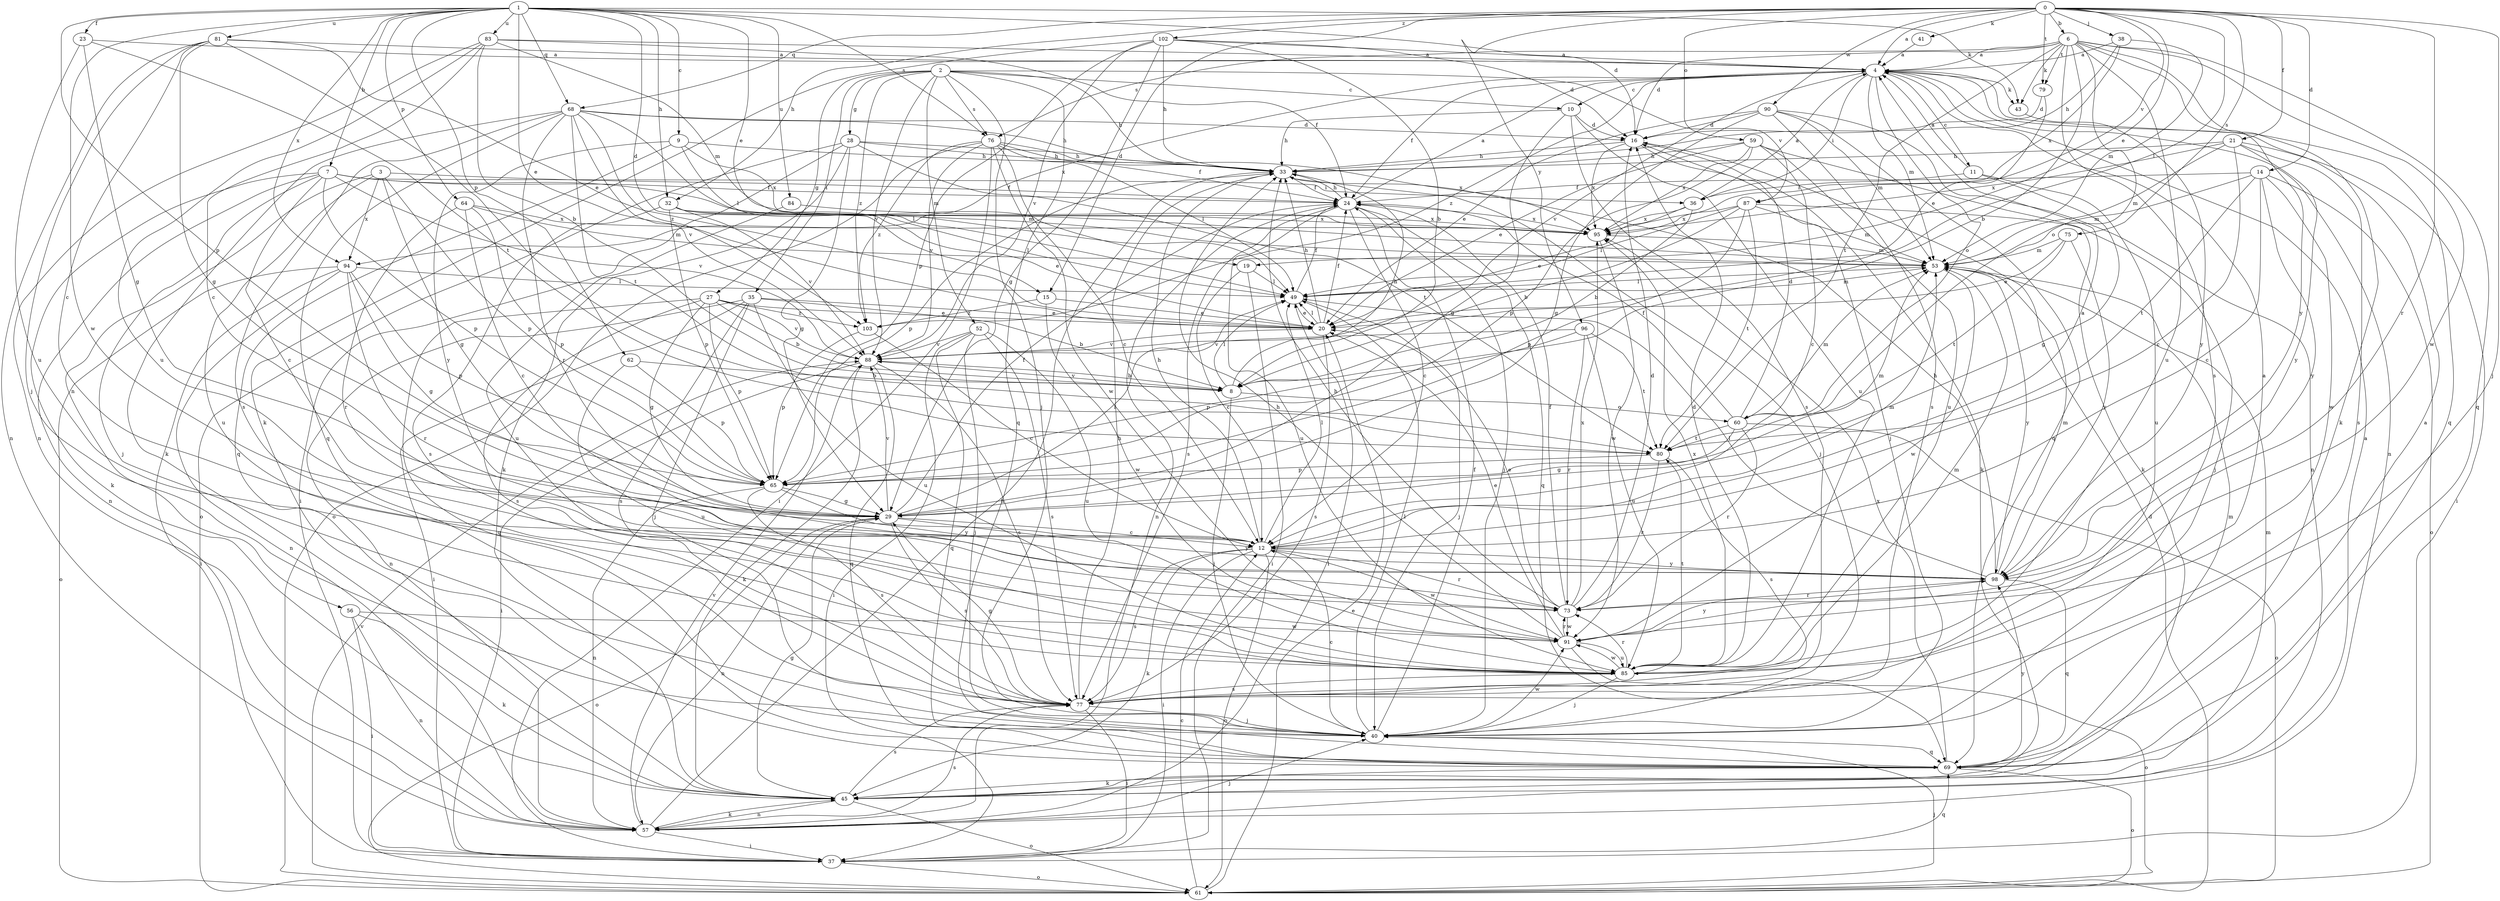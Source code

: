 strict digraph  {
0;
1;
2;
3;
4;
6;
7;
8;
9;
10;
11;
12;
14;
15;
16;
19;
20;
21;
23;
24;
27;
28;
29;
32;
33;
35;
36;
37;
38;
40;
41;
43;
45;
49;
52;
53;
56;
57;
59;
60;
61;
62;
64;
65;
68;
69;
73;
75;
76;
77;
79;
80;
81;
83;
84;
85;
87;
88;
90;
91;
94;
95;
96;
98;
102;
103;
0 -> 4  [label=a];
0 -> 6  [label=b];
0 -> 14  [label=d];
0 -> 15  [label=d];
0 -> 19  [label=e];
0 -> 21  [label=f];
0 -> 32  [label=h];
0 -> 38  [label=j];
0 -> 40  [label=j];
0 -> 41  [label=k];
0 -> 49  [label=l];
0 -> 59  [label=o];
0 -> 68  [label=q];
0 -> 73  [label=r];
0 -> 75  [label=s];
0 -> 79  [label=t];
0 -> 87  [label=v];
0 -> 90  [label=w];
0 -> 96  [label=y];
0 -> 102  [label=z];
1 -> 7  [label=b];
1 -> 9  [label=c];
1 -> 15  [label=d];
1 -> 16  [label=d];
1 -> 19  [label=e];
1 -> 20  [label=e];
1 -> 23  [label=f];
1 -> 32  [label=h];
1 -> 43  [label=k];
1 -> 62  [label=p];
1 -> 64  [label=p];
1 -> 65  [label=p];
1 -> 68  [label=q];
1 -> 76  [label=s];
1 -> 81  [label=u];
1 -> 83  [label=u];
1 -> 84  [label=u];
1 -> 91  [label=w];
1 -> 94  [label=x];
2 -> 10  [label=c];
2 -> 27  [label=g];
2 -> 28  [label=g];
2 -> 33  [label=h];
2 -> 35  [label=i];
2 -> 40  [label=j];
2 -> 52  [label=m];
2 -> 69  [label=q];
2 -> 76  [label=s];
2 -> 87  [label=v];
2 -> 88  [label=v];
2 -> 103  [label=z];
3 -> 24  [label=f];
3 -> 29  [label=g];
3 -> 56  [label=n];
3 -> 65  [label=p];
3 -> 85  [label=u];
3 -> 94  [label=x];
4 -> 10  [label=c];
4 -> 11  [label=c];
4 -> 24  [label=f];
4 -> 36  [label=i];
4 -> 43  [label=k];
4 -> 53  [label=m];
4 -> 57  [label=n];
4 -> 60  [label=o];
4 -> 69  [label=q];
4 -> 88  [label=v];
4 -> 94  [label=x];
4 -> 103  [label=z];
6 -> 4  [label=a];
6 -> 8  [label=b];
6 -> 16  [label=d];
6 -> 43  [label=k];
6 -> 45  [label=k];
6 -> 60  [label=o];
6 -> 69  [label=q];
6 -> 76  [label=s];
6 -> 77  [label=s];
6 -> 79  [label=t];
6 -> 80  [label=t];
6 -> 85  [label=u];
6 -> 91  [label=w];
6 -> 98  [label=y];
7 -> 12  [label=c];
7 -> 24  [label=f];
7 -> 36  [label=i];
7 -> 40  [label=j];
7 -> 45  [label=k];
7 -> 53  [label=m];
7 -> 57  [label=n];
7 -> 65  [label=p];
7 -> 88  [label=v];
8 -> 33  [label=h];
8 -> 40  [label=j];
8 -> 49  [label=l];
8 -> 60  [label=o];
8 -> 88  [label=v];
9 -> 33  [label=h];
9 -> 49  [label=l];
9 -> 69  [label=q];
9 -> 95  [label=x];
9 -> 98  [label=y];
10 -> 16  [label=d];
10 -> 29  [label=g];
10 -> 33  [label=h];
10 -> 77  [label=s];
10 -> 85  [label=u];
11 -> 4  [label=a];
11 -> 29  [label=g];
11 -> 36  [label=i];
11 -> 85  [label=u];
12 -> 4  [label=a];
12 -> 33  [label=h];
12 -> 37  [label=i];
12 -> 45  [label=k];
12 -> 49  [label=l];
12 -> 53  [label=m];
12 -> 61  [label=o];
12 -> 73  [label=r];
12 -> 77  [label=s];
12 -> 91  [label=w];
12 -> 98  [label=y];
14 -> 12  [label=c];
14 -> 24  [label=f];
14 -> 53  [label=m];
14 -> 61  [label=o];
14 -> 80  [label=t];
14 -> 91  [label=w];
14 -> 98  [label=y];
15 -> 20  [label=e];
15 -> 91  [label=w];
15 -> 103  [label=z];
16 -> 33  [label=h];
16 -> 40  [label=j];
16 -> 45  [label=k];
16 -> 95  [label=x];
19 -> 12  [label=c];
19 -> 37  [label=i];
19 -> 49  [label=l];
20 -> 24  [label=f];
20 -> 33  [label=h];
20 -> 49  [label=l];
20 -> 77  [label=s];
20 -> 88  [label=v];
21 -> 12  [label=c];
21 -> 33  [label=h];
21 -> 37  [label=i];
21 -> 53  [label=m];
21 -> 77  [label=s];
21 -> 95  [label=x];
21 -> 98  [label=y];
23 -> 4  [label=a];
23 -> 29  [label=g];
23 -> 80  [label=t];
23 -> 85  [label=u];
24 -> 4  [label=a];
24 -> 12  [label=c];
24 -> 33  [label=h];
24 -> 40  [label=j];
24 -> 57  [label=n];
24 -> 69  [label=q];
24 -> 77  [label=s];
24 -> 85  [label=u];
24 -> 95  [label=x];
27 -> 8  [label=b];
27 -> 20  [label=e];
27 -> 29  [label=g];
27 -> 65  [label=p];
27 -> 69  [label=q];
27 -> 77  [label=s];
27 -> 88  [label=v];
27 -> 103  [label=z];
28 -> 29  [label=g];
28 -> 33  [label=h];
28 -> 37  [label=i];
28 -> 45  [label=k];
28 -> 61  [label=o];
28 -> 80  [label=t];
28 -> 95  [label=x];
29 -> 12  [label=c];
29 -> 24  [label=f];
29 -> 49  [label=l];
29 -> 57  [label=n];
29 -> 61  [label=o];
29 -> 77  [label=s];
29 -> 88  [label=v];
29 -> 98  [label=y];
32 -> 20  [label=e];
32 -> 49  [label=l];
32 -> 65  [label=p];
32 -> 77  [label=s];
32 -> 88  [label=v];
32 -> 95  [label=x];
33 -> 24  [label=f];
33 -> 40  [label=j];
33 -> 65  [label=p];
35 -> 8  [label=b];
35 -> 20  [label=e];
35 -> 37  [label=i];
35 -> 40  [label=j];
35 -> 57  [label=n];
35 -> 77  [label=s];
35 -> 85  [label=u];
36 -> 4  [label=a];
36 -> 8  [label=b];
36 -> 20  [label=e];
36 -> 95  [label=x];
37 -> 61  [label=o];
37 -> 69  [label=q];
38 -> 4  [label=a];
38 -> 33  [label=h];
38 -> 53  [label=m];
38 -> 95  [label=x];
40 -> 12  [label=c];
40 -> 24  [label=f];
40 -> 49  [label=l];
40 -> 69  [label=q];
40 -> 91  [label=w];
41 -> 4  [label=a];
43 -> 98  [label=y];
45 -> 4  [label=a];
45 -> 29  [label=g];
45 -> 53  [label=m];
45 -> 57  [label=n];
45 -> 61  [label=o];
45 -> 77  [label=s];
49 -> 20  [label=e];
49 -> 24  [label=f];
49 -> 40  [label=j];
49 -> 53  [label=m];
52 -> 37  [label=i];
52 -> 40  [label=j];
52 -> 69  [label=q];
52 -> 77  [label=s];
52 -> 85  [label=u];
52 -> 88  [label=v];
53 -> 49  [label=l];
53 -> 91  [label=w];
53 -> 98  [label=y];
56 -> 37  [label=i];
56 -> 45  [label=k];
56 -> 57  [label=n];
56 -> 91  [label=w];
57 -> 33  [label=h];
57 -> 37  [label=i];
57 -> 40  [label=j];
57 -> 45  [label=k];
57 -> 49  [label=l];
57 -> 77  [label=s];
57 -> 88  [label=v];
59 -> 12  [label=c];
59 -> 20  [label=e];
59 -> 33  [label=h];
59 -> 45  [label=k];
59 -> 65  [label=p];
59 -> 85  [label=u];
59 -> 95  [label=x];
60 -> 16  [label=d];
60 -> 24  [label=f];
60 -> 29  [label=g];
60 -> 53  [label=m];
60 -> 61  [label=o];
60 -> 73  [label=r];
60 -> 80  [label=t];
61 -> 12  [label=c];
61 -> 16  [label=d];
61 -> 20  [label=e];
61 -> 40  [label=j];
61 -> 88  [label=v];
62 -> 8  [label=b];
62 -> 65  [label=p];
62 -> 85  [label=u];
64 -> 12  [label=c];
64 -> 53  [label=m];
64 -> 65  [label=p];
64 -> 73  [label=r];
64 -> 95  [label=x];
65 -> 29  [label=g];
65 -> 53  [label=m];
65 -> 57  [label=n];
65 -> 77  [label=s];
65 -> 98  [label=y];
68 -> 16  [label=d];
68 -> 33  [label=h];
68 -> 45  [label=k];
68 -> 49  [label=l];
68 -> 69  [label=q];
68 -> 73  [label=r];
68 -> 77  [label=s];
68 -> 80  [label=t];
68 -> 88  [label=v];
68 -> 103  [label=z];
69 -> 4  [label=a];
69 -> 45  [label=k];
69 -> 53  [label=m];
69 -> 61  [label=o];
69 -> 95  [label=x];
69 -> 98  [label=y];
73 -> 16  [label=d];
73 -> 20  [label=e];
73 -> 24  [label=f];
73 -> 33  [label=h];
73 -> 91  [label=w];
73 -> 95  [label=x];
75 -> 20  [label=e];
75 -> 53  [label=m];
75 -> 80  [label=t];
75 -> 98  [label=y];
76 -> 12  [label=c];
76 -> 24  [label=f];
76 -> 33  [label=h];
76 -> 37  [label=i];
76 -> 49  [label=l];
76 -> 61  [label=o];
76 -> 88  [label=v];
76 -> 91  [label=w];
76 -> 103  [label=z];
77 -> 29  [label=g];
77 -> 33  [label=h];
77 -> 37  [label=i];
77 -> 40  [label=j];
79 -> 16  [label=d];
79 -> 20  [label=e];
80 -> 65  [label=p];
80 -> 73  [label=r];
80 -> 77  [label=s];
81 -> 4  [label=a];
81 -> 12  [label=c];
81 -> 20  [label=e];
81 -> 29  [label=g];
81 -> 40  [label=j];
81 -> 57  [label=n];
81 -> 80  [label=t];
83 -> 4  [label=a];
83 -> 8  [label=b];
83 -> 12  [label=c];
83 -> 24  [label=f];
83 -> 53  [label=m];
83 -> 57  [label=n];
83 -> 85  [label=u];
84 -> 85  [label=u];
84 -> 95  [label=x];
85 -> 4  [label=a];
85 -> 16  [label=d];
85 -> 40  [label=j];
85 -> 53  [label=m];
85 -> 73  [label=r];
85 -> 77  [label=s];
85 -> 80  [label=t];
85 -> 91  [label=w];
85 -> 95  [label=x];
87 -> 8  [label=b];
87 -> 40  [label=j];
87 -> 49  [label=l];
87 -> 53  [label=m];
87 -> 65  [label=p];
87 -> 80  [label=t];
87 -> 95  [label=x];
88 -> 8  [label=b];
88 -> 37  [label=i];
88 -> 45  [label=k];
88 -> 69  [label=q];
88 -> 77  [label=s];
90 -> 16  [label=d];
90 -> 20  [label=e];
90 -> 29  [label=g];
90 -> 53  [label=m];
90 -> 57  [label=n];
90 -> 69  [label=q];
90 -> 77  [label=s];
91 -> 20  [label=e];
91 -> 33  [label=h];
91 -> 61  [label=o];
91 -> 73  [label=r];
91 -> 85  [label=u];
91 -> 98  [label=y];
94 -> 29  [label=g];
94 -> 37  [label=i];
94 -> 49  [label=l];
94 -> 57  [label=n];
94 -> 61  [label=o];
94 -> 65  [label=p];
94 -> 73  [label=r];
95 -> 53  [label=m];
95 -> 91  [label=w];
96 -> 65  [label=p];
96 -> 73  [label=r];
96 -> 80  [label=t];
96 -> 85  [label=u];
96 -> 88  [label=v];
98 -> 33  [label=h];
98 -> 49  [label=l];
98 -> 53  [label=m];
98 -> 69  [label=q];
98 -> 73  [label=r];
102 -> 4  [label=a];
102 -> 8  [label=b];
102 -> 16  [label=d];
102 -> 29  [label=g];
102 -> 33  [label=h];
102 -> 45  [label=k];
102 -> 65  [label=p];
102 -> 88  [label=v];
103 -> 12  [label=c];
103 -> 65  [label=p];
}

